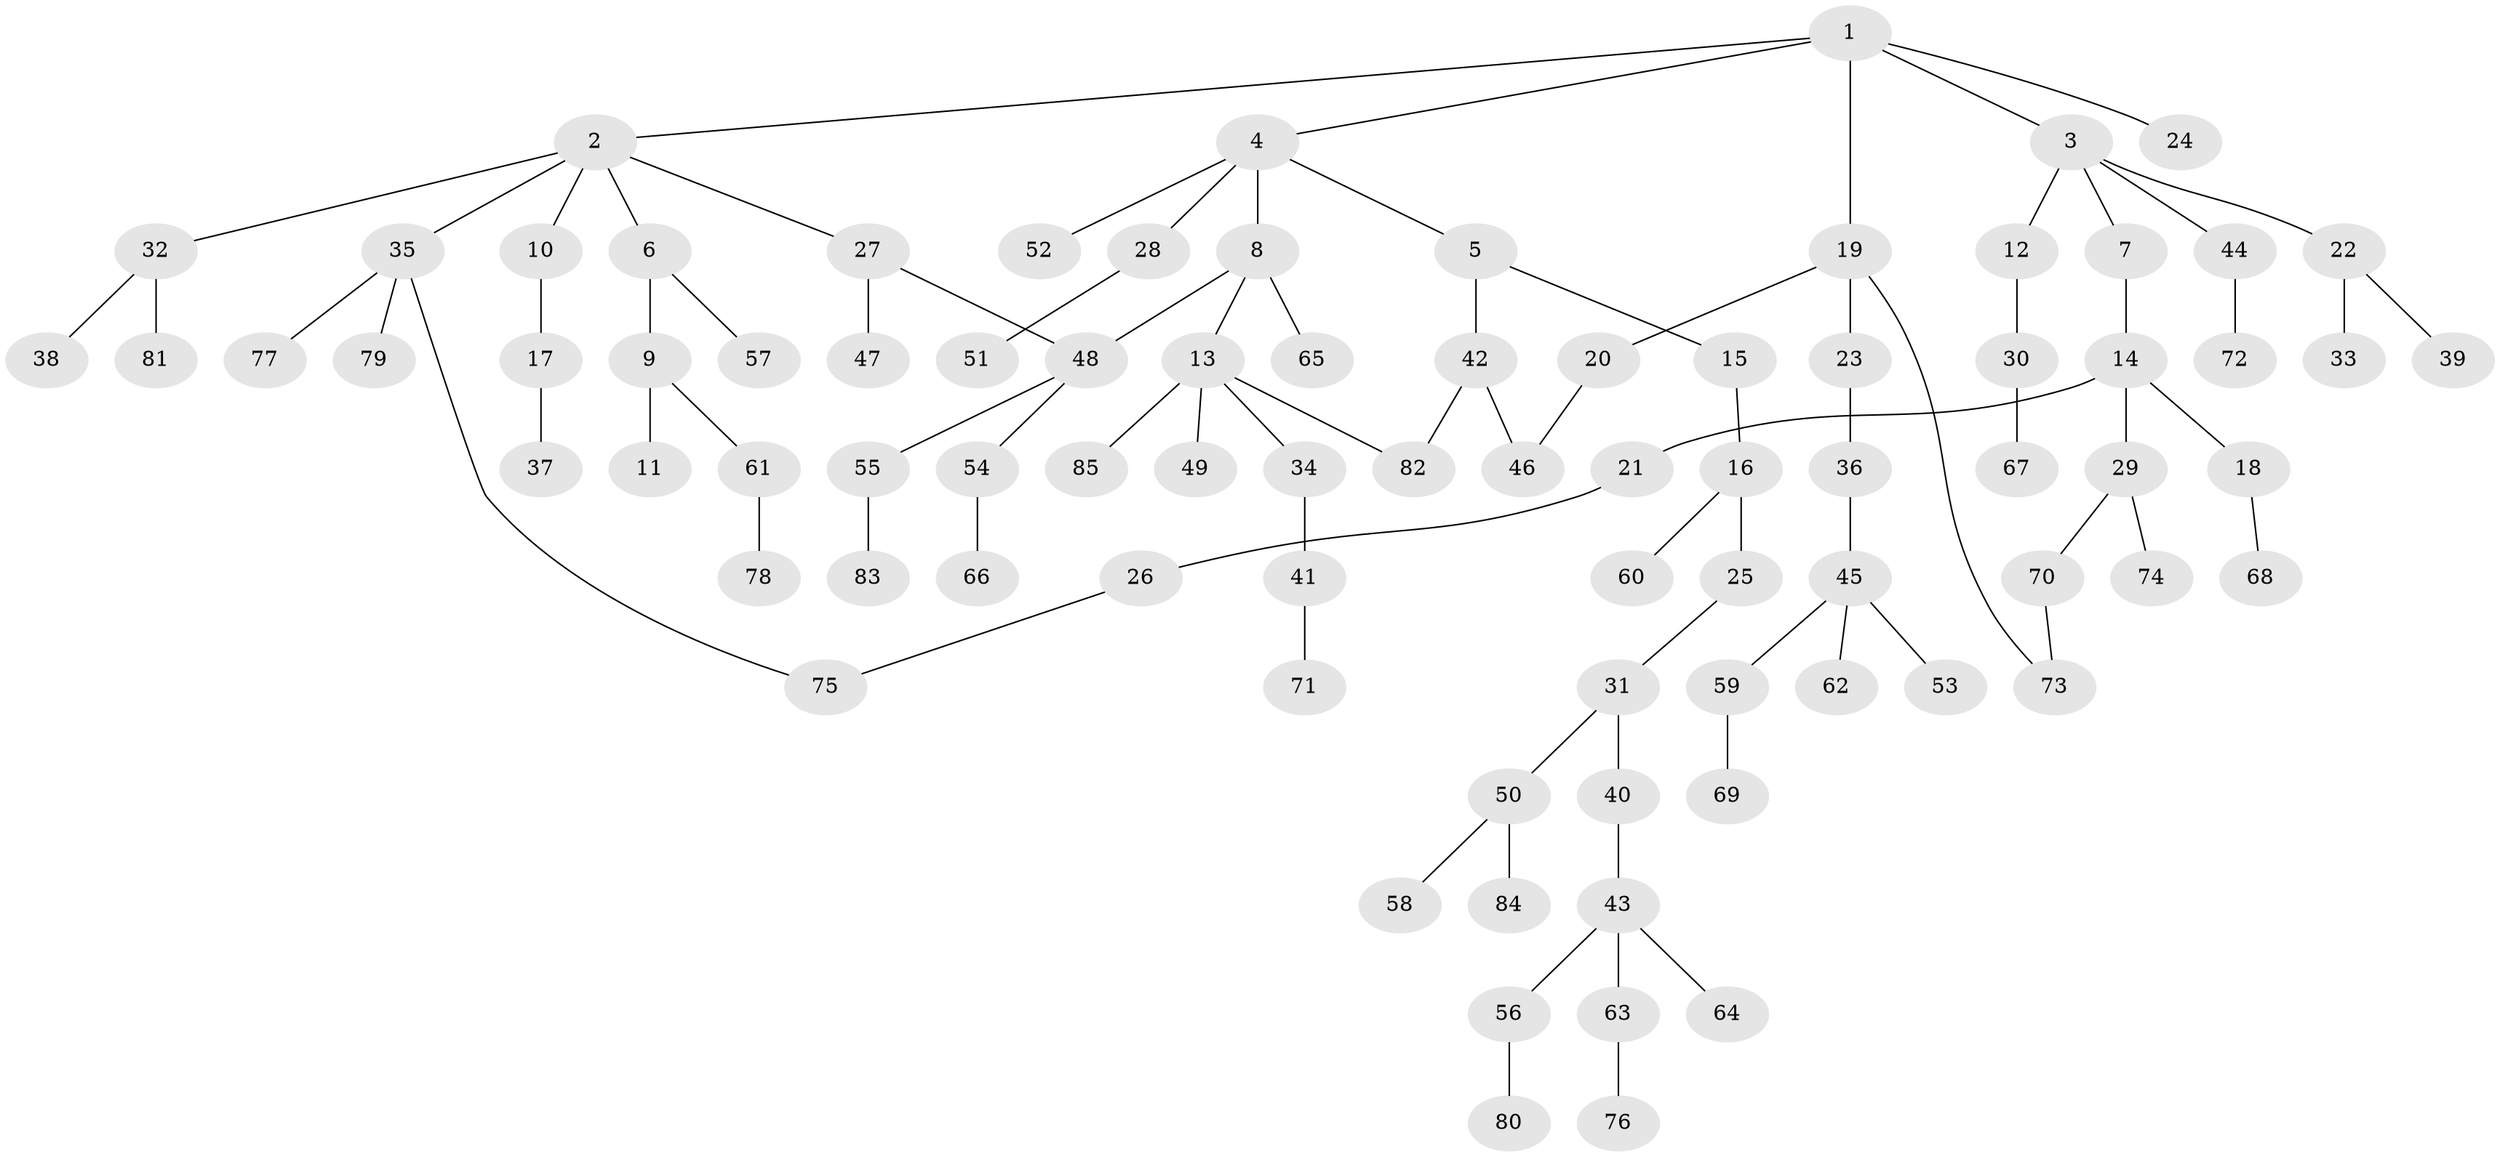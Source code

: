 // Generated by graph-tools (version 1.1) at 2025/34/03/09/25 02:34:22]
// undirected, 85 vertices, 89 edges
graph export_dot {
graph [start="1"]
  node [color=gray90,style=filled];
  1;
  2;
  3;
  4;
  5;
  6;
  7;
  8;
  9;
  10;
  11;
  12;
  13;
  14;
  15;
  16;
  17;
  18;
  19;
  20;
  21;
  22;
  23;
  24;
  25;
  26;
  27;
  28;
  29;
  30;
  31;
  32;
  33;
  34;
  35;
  36;
  37;
  38;
  39;
  40;
  41;
  42;
  43;
  44;
  45;
  46;
  47;
  48;
  49;
  50;
  51;
  52;
  53;
  54;
  55;
  56;
  57;
  58;
  59;
  60;
  61;
  62;
  63;
  64;
  65;
  66;
  67;
  68;
  69;
  70;
  71;
  72;
  73;
  74;
  75;
  76;
  77;
  78;
  79;
  80;
  81;
  82;
  83;
  84;
  85;
  1 -- 2;
  1 -- 3;
  1 -- 4;
  1 -- 19;
  1 -- 24;
  2 -- 6;
  2 -- 10;
  2 -- 27;
  2 -- 32;
  2 -- 35;
  3 -- 7;
  3 -- 12;
  3 -- 22;
  3 -- 44;
  4 -- 5;
  4 -- 8;
  4 -- 28;
  4 -- 52;
  5 -- 15;
  5 -- 42;
  6 -- 9;
  6 -- 57;
  7 -- 14;
  8 -- 13;
  8 -- 65;
  8 -- 48;
  9 -- 11;
  9 -- 61;
  10 -- 17;
  12 -- 30;
  13 -- 34;
  13 -- 49;
  13 -- 82;
  13 -- 85;
  14 -- 18;
  14 -- 21;
  14 -- 29;
  15 -- 16;
  16 -- 25;
  16 -- 60;
  17 -- 37;
  18 -- 68;
  19 -- 20;
  19 -- 23;
  19 -- 73;
  20 -- 46;
  21 -- 26;
  22 -- 33;
  22 -- 39;
  23 -- 36;
  25 -- 31;
  26 -- 75;
  27 -- 47;
  27 -- 48;
  28 -- 51;
  29 -- 70;
  29 -- 74;
  30 -- 67;
  31 -- 40;
  31 -- 50;
  32 -- 38;
  32 -- 81;
  34 -- 41;
  35 -- 77;
  35 -- 79;
  35 -- 75;
  36 -- 45;
  40 -- 43;
  41 -- 71;
  42 -- 82;
  42 -- 46;
  43 -- 56;
  43 -- 63;
  43 -- 64;
  44 -- 72;
  45 -- 53;
  45 -- 59;
  45 -- 62;
  48 -- 54;
  48 -- 55;
  50 -- 58;
  50 -- 84;
  54 -- 66;
  55 -- 83;
  56 -- 80;
  59 -- 69;
  61 -- 78;
  63 -- 76;
  70 -- 73;
}
